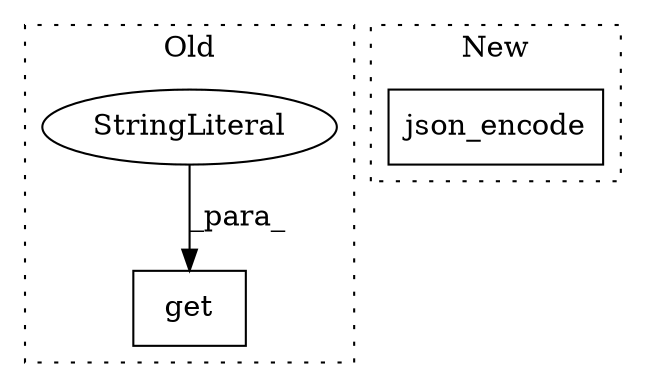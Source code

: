 digraph G {
subgraph cluster0 {
1 [label="get" a="32" s="1122,1136" l="4,1" shape="box"];
3 [label="StringLiteral" a="45" s="1126" l="10" shape="ellipse"];
label = "Old";
style="dotted";
}
subgraph cluster1 {
2 [label="json_encode" a="32" s="1090,1109" l="12,1" shape="box"];
label = "New";
style="dotted";
}
3 -> 1 [label="_para_"];
}